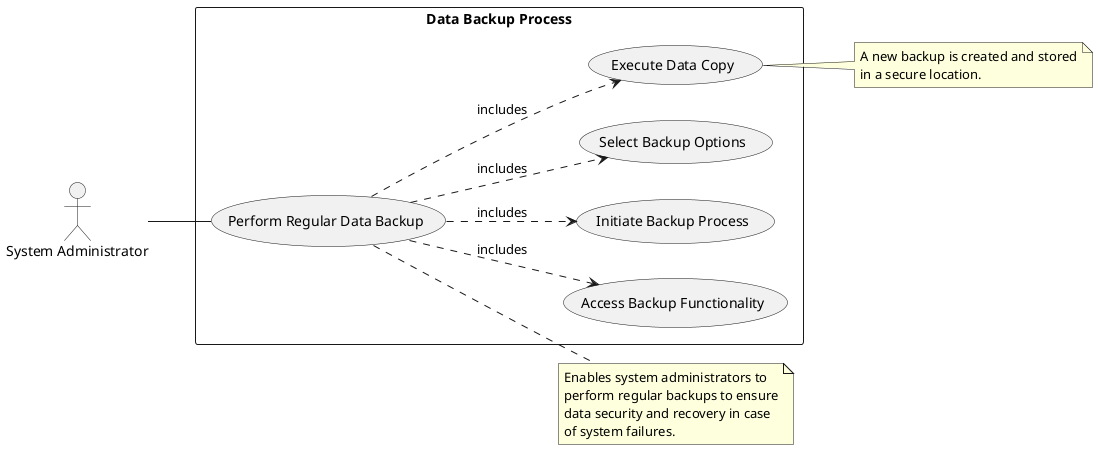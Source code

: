 @startuml 07-DataBackupProcess
left to right direction
skinparam packageStyle rectangle

actor "System Administrator" as Admin

rectangle "Data Backup Process" {
  Admin -- (Perform Regular Data Backup)
  (Perform Regular Data Backup) ..> (Access Backup Functionality) : includes
  (Perform Regular Data Backup) ..> (Initiate Backup Process) : includes
  (Perform Regular Data Backup) ..> (Select Backup Options) : includes
  (Perform Regular Data Backup) ..> (Execute Data Copy) : includes
}

note right of (Perform Regular Data Backup)
  Enables system administrators to
  perform regular backups to ensure
  data security and recovery in case
  of system failures.
end note

note right of (Execute Data Copy)
  A new backup is created and stored
  in a secure location.
end note
@enduml
